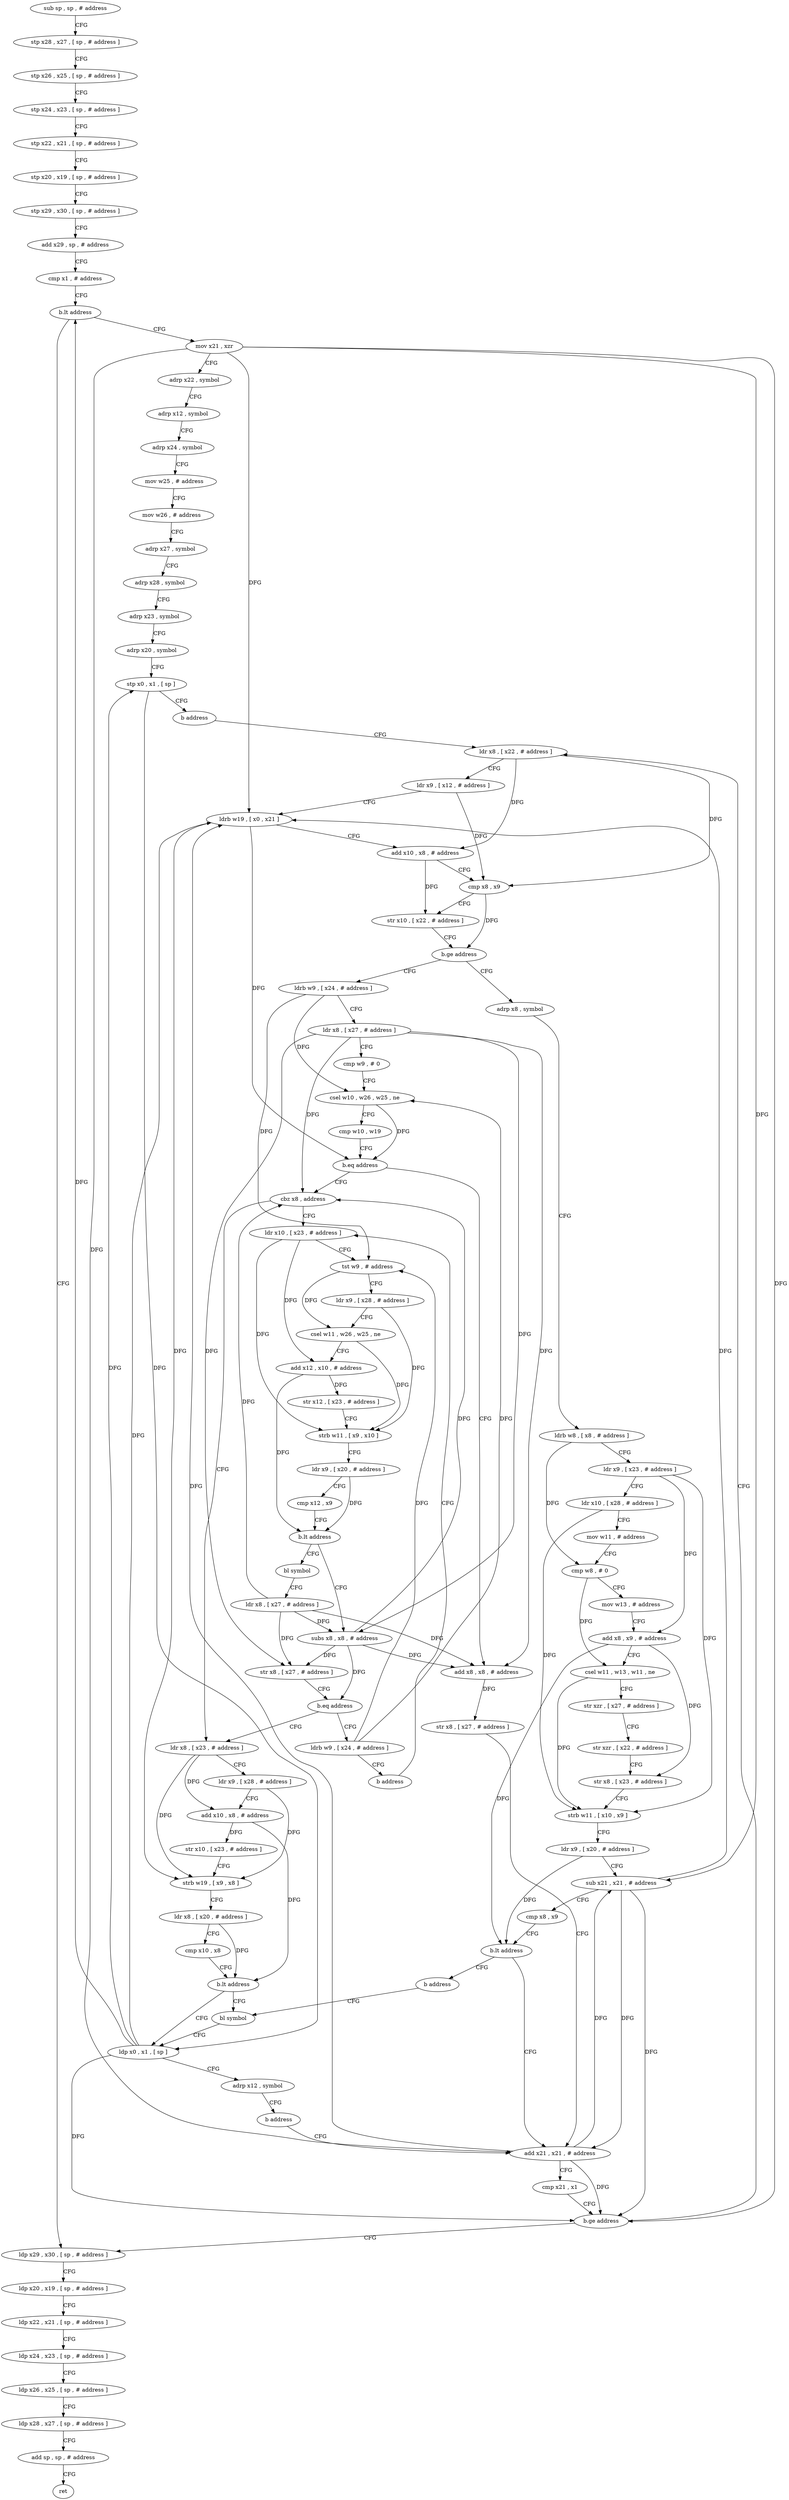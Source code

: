 digraph "func" {
"4217108" [label = "sub sp , sp , # address" ]
"4217112" [label = "stp x28 , x27 , [ sp , # address ]" ]
"4217116" [label = "stp x26 , x25 , [ sp , # address ]" ]
"4217120" [label = "stp x24 , x23 , [ sp , # address ]" ]
"4217124" [label = "stp x22 , x21 , [ sp , # address ]" ]
"4217128" [label = "stp x20 , x19 , [ sp , # address ]" ]
"4217132" [label = "stp x29 , x30 , [ sp , # address ]" ]
"4217136" [label = "add x29 , sp , # address" ]
"4217140" [label = "cmp x1 , # address" ]
"4217144" [label = "b.lt address" ]
"4217460" [label = "ldp x29 , x30 , [ sp , # address ]" ]
"4217148" [label = "mov x21 , xzr" ]
"4217464" [label = "ldp x20 , x19 , [ sp , # address ]" ]
"4217468" [label = "ldp x22 , x21 , [ sp , # address ]" ]
"4217472" [label = "ldp x24 , x23 , [ sp , # address ]" ]
"4217476" [label = "ldp x26 , x25 , [ sp , # address ]" ]
"4217480" [label = "ldp x28 , x27 , [ sp , # address ]" ]
"4217484" [label = "add sp , sp , # address" ]
"4217488" [label = "ret" ]
"4217152" [label = "adrp x22 , symbol" ]
"4217156" [label = "adrp x12 , symbol" ]
"4217160" [label = "adrp x24 , symbol" ]
"4217164" [label = "mov w25 , # address" ]
"4217168" [label = "mov w26 , # address" ]
"4217172" [label = "adrp x27 , symbol" ]
"4217176" [label = "adrp x28 , symbol" ]
"4217180" [label = "adrp x23 , symbol" ]
"4217184" [label = "adrp x20 , symbol" ]
"4217188" [label = "stp x0 , x1 , [ sp ]" ]
"4217192" [label = "b address" ]
"4217216" [label = "ldr x8 , [ x22 , # address ]" ]
"4217220" [label = "ldr x9 , [ x12 , # address ]" ]
"4217224" [label = "ldrb w19 , [ x0 , x21 ]" ]
"4217228" [label = "add x10 , x8 , # address" ]
"4217232" [label = "cmp x8 , x9" ]
"4217236" [label = "str x10 , [ x22 , # address ]" ]
"4217240" [label = "b.ge address" ]
"4217340" [label = "adrp x8 , symbol" ]
"4217244" [label = "ldrb w9 , [ x24 , # address ]" ]
"4217344" [label = "ldrb w8 , [ x8 , # address ]" ]
"4217348" [label = "ldr x9 , [ x23 , # address ]" ]
"4217352" [label = "ldr x10 , [ x28 , # address ]" ]
"4217356" [label = "mov w11 , # address" ]
"4217360" [label = "cmp w8 , # 0" ]
"4217364" [label = "mov w13 , # address" ]
"4217368" [label = "add x8 , x9 , # address" ]
"4217372" [label = "csel w11 , w13 , w11 , ne" ]
"4217376" [label = "str xzr , [ x27 , # address ]" ]
"4217380" [label = "str xzr , [ x22 , # address ]" ]
"4217384" [label = "str x8 , [ x23 , # address ]" ]
"4217388" [label = "strb w11 , [ x10 , x9 ]" ]
"4217392" [label = "ldr x9 , [ x20 , # address ]" ]
"4217396" [label = "sub x21 , x21 , # address" ]
"4217400" [label = "cmp x8 , x9" ]
"4217404" [label = "b.lt address" ]
"4217204" [label = "add x21 , x21 , # address" ]
"4217408" [label = "b address" ]
"4217248" [label = "ldr x8 , [ x27 , # address ]" ]
"4217252" [label = "cmp w9 , # 0" ]
"4217256" [label = "csel w10 , w26 , w25 , ne" ]
"4217260" [label = "cmp w10 , w19" ]
"4217264" [label = "b.eq address" ]
"4217196" [label = "add x8 , x8 , # address" ]
"4217268" [label = "cbz x8 , address" ]
"4217208" [label = "cmp x21 , x1" ]
"4217212" [label = "b.ge address" ]
"4217444" [label = "bl symbol" ]
"4217200" [label = "str x8 , [ x27 , # address ]" ]
"4217412" [label = "ldr x8 , [ x23 , # address ]" ]
"4217272" [label = "ldr x10 , [ x23 , # address ]" ]
"4217448" [label = "ldp x0 , x1 , [ sp ]" ]
"4217416" [label = "ldr x9 , [ x28 , # address ]" ]
"4217420" [label = "add x10 , x8 , # address" ]
"4217424" [label = "str x10 , [ x23 , # address ]" ]
"4217428" [label = "strb w19 , [ x9 , x8 ]" ]
"4217432" [label = "ldr x8 , [ x20 , # address ]" ]
"4217436" [label = "cmp x10 , x8" ]
"4217440" [label = "b.lt address" ]
"4217276" [label = "tst w9 , # address" ]
"4217280" [label = "ldr x9 , [ x28 , # address ]" ]
"4217284" [label = "csel w11 , w26 , w25 , ne" ]
"4217288" [label = "add x12 , x10 , # address" ]
"4217292" [label = "str x12 , [ x23 , # address ]" ]
"4217296" [label = "strb w11 , [ x9 , x10 ]" ]
"4217300" [label = "ldr x9 , [ x20 , # address ]" ]
"4217304" [label = "cmp x12 , x9" ]
"4217308" [label = "b.lt address" ]
"4217320" [label = "subs x8 , x8 , # address" ]
"4217312" [label = "bl symbol" ]
"4217452" [label = "adrp x12 , symbol" ]
"4217456" [label = "b address" ]
"4217324" [label = "str x8 , [ x27 , # address ]" ]
"4217328" [label = "b.eq address" ]
"4217332" [label = "ldrb w9 , [ x24 , # address ]" ]
"4217316" [label = "ldr x8 , [ x27 , # address ]" ]
"4217336" [label = "b address" ]
"4217108" -> "4217112" [ label = "CFG" ]
"4217112" -> "4217116" [ label = "CFG" ]
"4217116" -> "4217120" [ label = "CFG" ]
"4217120" -> "4217124" [ label = "CFG" ]
"4217124" -> "4217128" [ label = "CFG" ]
"4217128" -> "4217132" [ label = "CFG" ]
"4217132" -> "4217136" [ label = "CFG" ]
"4217136" -> "4217140" [ label = "CFG" ]
"4217140" -> "4217144" [ label = "CFG" ]
"4217144" -> "4217460" [ label = "CFG" ]
"4217144" -> "4217148" [ label = "CFG" ]
"4217460" -> "4217464" [ label = "CFG" ]
"4217148" -> "4217152" [ label = "CFG" ]
"4217148" -> "4217224" [ label = "DFG" ]
"4217148" -> "4217396" [ label = "DFG" ]
"4217148" -> "4217204" [ label = "DFG" ]
"4217148" -> "4217212" [ label = "DFG" ]
"4217464" -> "4217468" [ label = "CFG" ]
"4217468" -> "4217472" [ label = "CFG" ]
"4217472" -> "4217476" [ label = "CFG" ]
"4217476" -> "4217480" [ label = "CFG" ]
"4217480" -> "4217484" [ label = "CFG" ]
"4217484" -> "4217488" [ label = "CFG" ]
"4217152" -> "4217156" [ label = "CFG" ]
"4217156" -> "4217160" [ label = "CFG" ]
"4217160" -> "4217164" [ label = "CFG" ]
"4217164" -> "4217168" [ label = "CFG" ]
"4217168" -> "4217172" [ label = "CFG" ]
"4217172" -> "4217176" [ label = "CFG" ]
"4217176" -> "4217180" [ label = "CFG" ]
"4217180" -> "4217184" [ label = "CFG" ]
"4217184" -> "4217188" [ label = "CFG" ]
"4217188" -> "4217192" [ label = "CFG" ]
"4217188" -> "4217448" [ label = "DFG" ]
"4217192" -> "4217216" [ label = "CFG" ]
"4217216" -> "4217220" [ label = "CFG" ]
"4217216" -> "4217228" [ label = "DFG" ]
"4217216" -> "4217232" [ label = "DFG" ]
"4217220" -> "4217224" [ label = "CFG" ]
"4217220" -> "4217232" [ label = "DFG" ]
"4217224" -> "4217228" [ label = "CFG" ]
"4217224" -> "4217264" [ label = "DFG" ]
"4217224" -> "4217428" [ label = "DFG" ]
"4217228" -> "4217232" [ label = "CFG" ]
"4217228" -> "4217236" [ label = "DFG" ]
"4217232" -> "4217236" [ label = "CFG" ]
"4217232" -> "4217240" [ label = "DFG" ]
"4217236" -> "4217240" [ label = "CFG" ]
"4217240" -> "4217340" [ label = "CFG" ]
"4217240" -> "4217244" [ label = "CFG" ]
"4217340" -> "4217344" [ label = "CFG" ]
"4217244" -> "4217248" [ label = "CFG" ]
"4217244" -> "4217256" [ label = "DFG" ]
"4217244" -> "4217276" [ label = "DFG" ]
"4217344" -> "4217348" [ label = "CFG" ]
"4217344" -> "4217360" [ label = "DFG" ]
"4217348" -> "4217352" [ label = "CFG" ]
"4217348" -> "4217368" [ label = "DFG" ]
"4217348" -> "4217388" [ label = "DFG" ]
"4217352" -> "4217356" [ label = "CFG" ]
"4217352" -> "4217388" [ label = "DFG" ]
"4217356" -> "4217360" [ label = "CFG" ]
"4217360" -> "4217364" [ label = "CFG" ]
"4217360" -> "4217372" [ label = "DFG" ]
"4217364" -> "4217368" [ label = "CFG" ]
"4217368" -> "4217372" [ label = "CFG" ]
"4217368" -> "4217384" [ label = "DFG" ]
"4217368" -> "4217404" [ label = "DFG" ]
"4217372" -> "4217376" [ label = "CFG" ]
"4217372" -> "4217388" [ label = "DFG" ]
"4217376" -> "4217380" [ label = "CFG" ]
"4217380" -> "4217384" [ label = "CFG" ]
"4217384" -> "4217388" [ label = "CFG" ]
"4217388" -> "4217392" [ label = "CFG" ]
"4217392" -> "4217396" [ label = "CFG" ]
"4217392" -> "4217404" [ label = "DFG" ]
"4217396" -> "4217400" [ label = "CFG" ]
"4217396" -> "4217224" [ label = "DFG" ]
"4217396" -> "4217204" [ label = "DFG" ]
"4217396" -> "4217212" [ label = "DFG" ]
"4217400" -> "4217404" [ label = "CFG" ]
"4217404" -> "4217204" [ label = "CFG" ]
"4217404" -> "4217408" [ label = "CFG" ]
"4217204" -> "4217208" [ label = "CFG" ]
"4217204" -> "4217224" [ label = "DFG" ]
"4217204" -> "4217396" [ label = "DFG" ]
"4217204" -> "4217212" [ label = "DFG" ]
"4217408" -> "4217444" [ label = "CFG" ]
"4217248" -> "4217252" [ label = "CFG" ]
"4217248" -> "4217196" [ label = "DFG" ]
"4217248" -> "4217268" [ label = "DFG" ]
"4217248" -> "4217320" [ label = "DFG" ]
"4217248" -> "4217324" [ label = "DFG" ]
"4217252" -> "4217256" [ label = "CFG" ]
"4217256" -> "4217260" [ label = "CFG" ]
"4217256" -> "4217264" [ label = "DFG" ]
"4217260" -> "4217264" [ label = "CFG" ]
"4217264" -> "4217196" [ label = "CFG" ]
"4217264" -> "4217268" [ label = "CFG" ]
"4217196" -> "4217200" [ label = "DFG" ]
"4217268" -> "4217412" [ label = "CFG" ]
"4217268" -> "4217272" [ label = "CFG" ]
"4217208" -> "4217212" [ label = "CFG" ]
"4217212" -> "4217460" [ label = "CFG" ]
"4217212" -> "4217216" [ label = "CFG" ]
"4217444" -> "4217448" [ label = "CFG" ]
"4217200" -> "4217204" [ label = "CFG" ]
"4217412" -> "4217416" [ label = "CFG" ]
"4217412" -> "4217420" [ label = "DFG" ]
"4217412" -> "4217428" [ label = "DFG" ]
"4217272" -> "4217276" [ label = "CFG" ]
"4217272" -> "4217288" [ label = "DFG" ]
"4217272" -> "4217296" [ label = "DFG" ]
"4217448" -> "4217452" [ label = "CFG" ]
"4217448" -> "4217144" [ label = "DFG" ]
"4217448" -> "4217188" [ label = "DFG" ]
"4217448" -> "4217212" [ label = "DFG" ]
"4217448" -> "4217224" [ label = "DFG" ]
"4217416" -> "4217420" [ label = "CFG" ]
"4217416" -> "4217428" [ label = "DFG" ]
"4217420" -> "4217424" [ label = "DFG" ]
"4217420" -> "4217440" [ label = "DFG" ]
"4217424" -> "4217428" [ label = "CFG" ]
"4217428" -> "4217432" [ label = "CFG" ]
"4217432" -> "4217436" [ label = "CFG" ]
"4217432" -> "4217440" [ label = "DFG" ]
"4217436" -> "4217440" [ label = "CFG" ]
"4217440" -> "4217448" [ label = "CFG" ]
"4217440" -> "4217444" [ label = "CFG" ]
"4217276" -> "4217280" [ label = "CFG" ]
"4217276" -> "4217284" [ label = "DFG" ]
"4217280" -> "4217284" [ label = "CFG" ]
"4217280" -> "4217296" [ label = "DFG" ]
"4217284" -> "4217288" [ label = "CFG" ]
"4217284" -> "4217296" [ label = "DFG" ]
"4217288" -> "4217292" [ label = "DFG" ]
"4217288" -> "4217308" [ label = "DFG" ]
"4217292" -> "4217296" [ label = "CFG" ]
"4217296" -> "4217300" [ label = "CFG" ]
"4217300" -> "4217304" [ label = "CFG" ]
"4217300" -> "4217308" [ label = "DFG" ]
"4217304" -> "4217308" [ label = "CFG" ]
"4217308" -> "4217320" [ label = "CFG" ]
"4217308" -> "4217312" [ label = "CFG" ]
"4217320" -> "4217324" [ label = "DFG" ]
"4217320" -> "4217196" [ label = "DFG" ]
"4217320" -> "4217268" [ label = "DFG" ]
"4217320" -> "4217328" [ label = "DFG" ]
"4217312" -> "4217316" [ label = "CFG" ]
"4217452" -> "4217456" [ label = "CFG" ]
"4217456" -> "4217204" [ label = "CFG" ]
"4217324" -> "4217328" [ label = "CFG" ]
"4217328" -> "4217412" [ label = "CFG" ]
"4217328" -> "4217332" [ label = "CFG" ]
"4217332" -> "4217336" [ label = "CFG" ]
"4217332" -> "4217256" [ label = "DFG" ]
"4217332" -> "4217276" [ label = "DFG" ]
"4217316" -> "4217320" [ label = "DFG" ]
"4217316" -> "4217196" [ label = "DFG" ]
"4217316" -> "4217268" [ label = "DFG" ]
"4217316" -> "4217324" [ label = "DFG" ]
"4217336" -> "4217272" [ label = "CFG" ]
}
